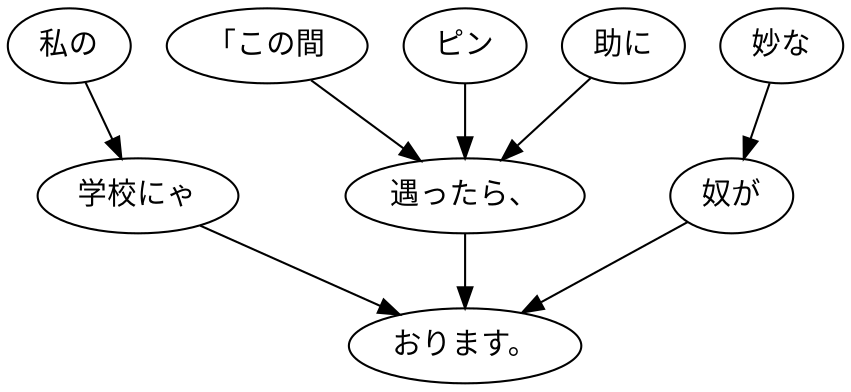 digraph graph1861 {
	node0 [label="「この間"];
	node1 [label="ピン"];
	node2 [label="助に"];
	node3 [label="遇ったら、"];
	node4 [label="私の"];
	node5 [label="学校にゃ"];
	node6 [label="妙な"];
	node7 [label="奴が"];
	node8 [label="おります。"];
	node0 -> node3;
	node1 -> node3;
	node2 -> node3;
	node3 -> node8;
	node4 -> node5;
	node5 -> node8;
	node6 -> node7;
	node7 -> node8;
}
